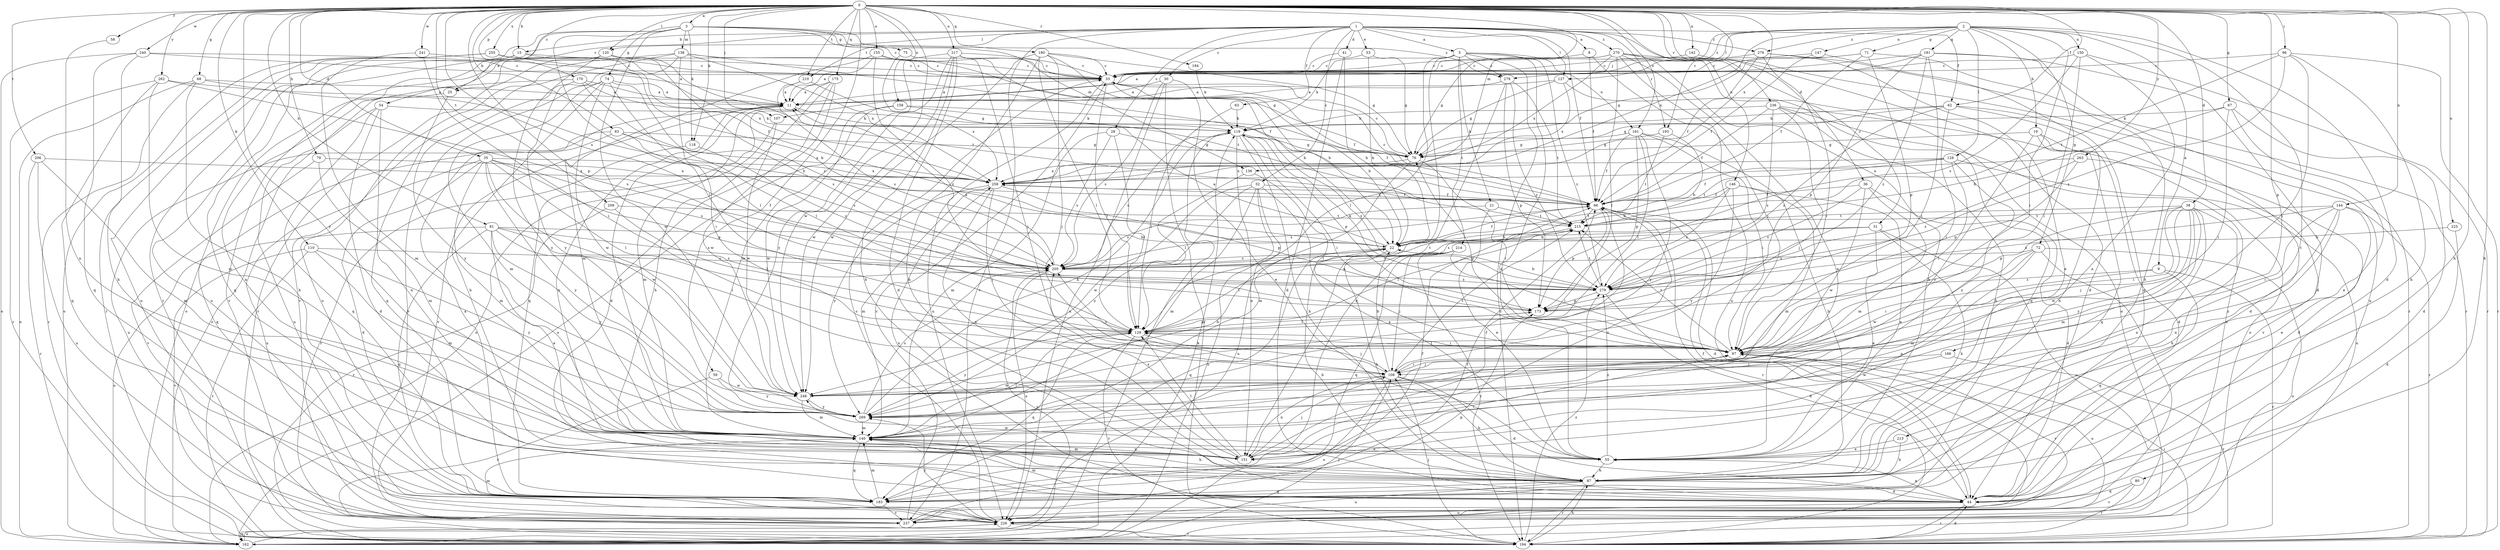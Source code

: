 strict digraph  {
0;
1;
2;
3;
5;
8;
9;
11;
15;
19;
21;
22;
25;
28;
30;
31;
32;
33;
35;
36;
38;
41;
44;
53;
54;
55;
58;
59;
62;
63;
66;
67;
68;
71;
72;
74;
75;
76;
79;
80;
81;
83;
87;
96;
97;
107;
108;
110;
118;
119;
120;
127;
128;
129;
136;
138;
140;
142;
144;
146;
147;
150;
151;
155;
158;
161;
162;
166;
170;
173;
175;
180;
181;
183;
184;
193;
194;
205;
206;
209;
210;
213;
214;
215;
217;
225;
226;
236;
237;
240;
241;
248;
255;
258;
262;
263;
269;
270;
276;
278;
279;
0 -> 3  [label=a];
0 -> 15  [label=b];
0 -> 25  [label=c];
0 -> 35  [label=d];
0 -> 36  [label=d];
0 -> 38  [label=d];
0 -> 58  [label=f];
0 -> 59  [label=f];
0 -> 62  [label=f];
0 -> 67  [label=g];
0 -> 68  [label=g];
0 -> 79  [label=h];
0 -> 80  [label=h];
0 -> 81  [label=h];
0 -> 83  [label=h];
0 -> 87  [label=h];
0 -> 96  [label=i];
0 -> 107  [label=j];
0 -> 110  [label=k];
0 -> 118  [label=k];
0 -> 120  [label=l];
0 -> 136  [label=m];
0 -> 142  [label=n];
0 -> 144  [label=n];
0 -> 146  [label=n];
0 -> 155  [label=o];
0 -> 158  [label=o];
0 -> 161  [label=o];
0 -> 166  [label=p];
0 -> 170  [label=p];
0 -> 173  [label=p];
0 -> 175  [label=q];
0 -> 180  [label=q];
0 -> 184  [label=r];
0 -> 193  [label=r];
0 -> 205  [label=s];
0 -> 206  [label=t];
0 -> 209  [label=t];
0 -> 210  [label=t];
0 -> 217  [label=u];
0 -> 225  [label=u];
0 -> 236  [label=v];
0 -> 240  [label=w];
0 -> 241  [label=w];
0 -> 248  [label=w];
0 -> 255  [label=x];
0 -> 258  [label=x];
0 -> 262  [label=y];
0 -> 263  [label=y];
0 -> 269  [label=y];
1 -> 5  [label=a];
1 -> 8  [label=a];
1 -> 15  [label=b];
1 -> 25  [label=c];
1 -> 28  [label=c];
1 -> 30  [label=c];
1 -> 31  [label=c];
1 -> 32  [label=c];
1 -> 41  [label=d];
1 -> 53  [label=e];
1 -> 62  [label=f];
1 -> 63  [label=f];
1 -> 66  [label=f];
1 -> 120  [label=l];
1 -> 127  [label=l];
1 -> 193  [label=r];
1 -> 210  [label=t];
1 -> 237  [label=v];
1 -> 270  [label=z];
1 -> 276  [label=z];
2 -> 9  [label=a];
2 -> 19  [label=b];
2 -> 44  [label=d];
2 -> 71  [label=g];
2 -> 72  [label=g];
2 -> 97  [label=i];
2 -> 107  [label=j];
2 -> 127  [label=l];
2 -> 128  [label=l];
2 -> 147  [label=n];
2 -> 150  [label=n];
2 -> 181  [label=q];
2 -> 213  [label=t];
2 -> 258  [label=x];
2 -> 276  [label=z];
2 -> 278  [label=z];
3 -> 33  [label=c];
3 -> 54  [label=e];
3 -> 74  [label=g];
3 -> 75  [label=g];
3 -> 118  [label=k];
3 -> 129  [label=l];
3 -> 136  [label=m];
3 -> 138  [label=m];
3 -> 194  [label=r];
3 -> 248  [label=w];
3 -> 278  [label=z];
5 -> 21  [label=b];
5 -> 55  [label=e];
5 -> 119  [label=k];
5 -> 129  [label=l];
5 -> 151  [label=n];
5 -> 161  [label=o];
5 -> 194  [label=r];
5 -> 214  [label=t];
5 -> 278  [label=z];
5 -> 279  [label=z];
8 -> 33  [label=c];
8 -> 66  [label=f];
8 -> 97  [label=i];
9 -> 97  [label=i];
9 -> 183  [label=q];
9 -> 194  [label=r];
9 -> 279  [label=z];
11 -> 119  [label=k];
11 -> 140  [label=m];
11 -> 151  [label=n];
11 -> 237  [label=v];
15 -> 33  [label=c];
15 -> 183  [label=q];
15 -> 226  [label=u];
15 -> 237  [label=v];
15 -> 258  [label=x];
19 -> 44  [label=d];
19 -> 76  [label=g];
19 -> 183  [label=q];
19 -> 237  [label=v];
19 -> 269  [label=y];
21 -> 55  [label=e];
21 -> 205  [label=s];
21 -> 215  [label=t];
22 -> 11  [label=a];
22 -> 66  [label=f];
22 -> 87  [label=h];
22 -> 183  [label=q];
22 -> 205  [label=s];
25 -> 162  [label=o];
25 -> 183  [label=q];
28 -> 76  [label=g];
28 -> 129  [label=l];
28 -> 140  [label=m];
28 -> 205  [label=s];
30 -> 11  [label=a];
30 -> 55  [label=e];
30 -> 194  [label=r];
30 -> 205  [label=s];
30 -> 226  [label=u];
31 -> 22  [label=b];
31 -> 55  [label=e];
31 -> 87  [label=h];
31 -> 205  [label=s];
31 -> 226  [label=u];
32 -> 55  [label=e];
32 -> 66  [label=f];
32 -> 140  [label=m];
32 -> 162  [label=o];
32 -> 226  [label=u];
32 -> 248  [label=w];
32 -> 269  [label=y];
33 -> 11  [label=a];
33 -> 22  [label=b];
33 -> 66  [label=f];
33 -> 129  [label=l];
33 -> 226  [label=u];
35 -> 44  [label=d];
35 -> 129  [label=l];
35 -> 140  [label=m];
35 -> 173  [label=p];
35 -> 205  [label=s];
35 -> 226  [label=u];
35 -> 248  [label=w];
35 -> 258  [label=x];
35 -> 269  [label=y];
36 -> 44  [label=d];
36 -> 66  [label=f];
36 -> 140  [label=m];
36 -> 248  [label=w];
36 -> 279  [label=z];
38 -> 87  [label=h];
38 -> 97  [label=i];
38 -> 108  [label=j];
38 -> 140  [label=m];
38 -> 151  [label=n];
38 -> 173  [label=p];
38 -> 215  [label=t];
38 -> 248  [label=w];
38 -> 269  [label=y];
41 -> 22  [label=b];
41 -> 33  [label=c];
41 -> 44  [label=d];
44 -> 22  [label=b];
44 -> 55  [label=e];
44 -> 66  [label=f];
44 -> 140  [label=m];
44 -> 194  [label=r];
44 -> 226  [label=u];
44 -> 258  [label=x];
53 -> 22  [label=b];
53 -> 33  [label=c];
53 -> 76  [label=g];
54 -> 44  [label=d];
54 -> 119  [label=k];
54 -> 151  [label=n];
54 -> 183  [label=q];
54 -> 226  [label=u];
55 -> 87  [label=h];
55 -> 248  [label=w];
55 -> 279  [label=z];
58 -> 151  [label=n];
59 -> 194  [label=r];
59 -> 248  [label=w];
59 -> 269  [label=y];
62 -> 44  [label=d];
62 -> 76  [label=g];
62 -> 87  [label=h];
62 -> 97  [label=i];
62 -> 119  [label=k];
62 -> 279  [label=z];
63 -> 119  [label=k];
63 -> 129  [label=l];
66 -> 33  [label=c];
66 -> 44  [label=d];
66 -> 151  [label=n];
66 -> 173  [label=p];
66 -> 194  [label=r];
66 -> 205  [label=s];
66 -> 215  [label=t];
66 -> 258  [label=x];
67 -> 22  [label=b];
67 -> 44  [label=d];
67 -> 55  [label=e];
67 -> 97  [label=i];
67 -> 119  [label=k];
68 -> 11  [label=a];
68 -> 22  [label=b];
68 -> 87  [label=h];
68 -> 162  [label=o];
68 -> 194  [label=r];
71 -> 33  [label=c];
71 -> 66  [label=f];
71 -> 76  [label=g];
71 -> 87  [label=h];
71 -> 173  [label=p];
72 -> 140  [label=m];
72 -> 151  [label=n];
72 -> 162  [label=o];
72 -> 205  [label=s];
72 -> 237  [label=v];
72 -> 248  [label=w];
74 -> 11  [label=a];
74 -> 87  [label=h];
74 -> 97  [label=i];
74 -> 129  [label=l];
74 -> 140  [label=m];
74 -> 237  [label=v];
74 -> 248  [label=w];
75 -> 33  [label=c];
75 -> 215  [label=t];
76 -> 33  [label=c];
76 -> 97  [label=i];
76 -> 140  [label=m];
76 -> 258  [label=x];
79 -> 140  [label=m];
79 -> 237  [label=v];
79 -> 258  [label=x];
80 -> 44  [label=d];
80 -> 194  [label=r];
80 -> 237  [label=v];
81 -> 22  [label=b];
81 -> 55  [label=e];
81 -> 97  [label=i];
81 -> 162  [label=o];
81 -> 183  [label=q];
81 -> 205  [label=s];
81 -> 269  [label=y];
81 -> 279  [label=z];
83 -> 76  [label=g];
83 -> 183  [label=q];
83 -> 205  [label=s];
83 -> 226  [label=u];
83 -> 258  [label=x];
87 -> 44  [label=d];
87 -> 183  [label=q];
87 -> 194  [label=r];
87 -> 226  [label=u];
96 -> 33  [label=c];
96 -> 87  [label=h];
96 -> 97  [label=i];
96 -> 194  [label=r];
96 -> 215  [label=t];
96 -> 279  [label=z];
97 -> 76  [label=g];
97 -> 108  [label=j];
97 -> 129  [label=l];
97 -> 215  [label=t];
97 -> 226  [label=u];
97 -> 237  [label=v];
107 -> 162  [label=o];
107 -> 248  [label=w];
108 -> 22  [label=b];
108 -> 44  [label=d];
108 -> 87  [label=h];
108 -> 97  [label=i];
108 -> 151  [label=n];
108 -> 162  [label=o];
108 -> 205  [label=s];
108 -> 215  [label=t];
108 -> 248  [label=w];
110 -> 140  [label=m];
110 -> 194  [label=r];
110 -> 205  [label=s];
110 -> 237  [label=v];
110 -> 269  [label=y];
118 -> 194  [label=r];
118 -> 279  [label=z];
119 -> 76  [label=g];
119 -> 87  [label=h];
119 -> 97  [label=i];
119 -> 151  [label=n];
119 -> 162  [label=o];
119 -> 173  [label=p];
119 -> 205  [label=s];
119 -> 279  [label=z];
120 -> 33  [label=c];
120 -> 162  [label=o];
120 -> 194  [label=r];
120 -> 205  [label=s];
120 -> 215  [label=t];
120 -> 269  [label=y];
127 -> 11  [label=a];
127 -> 76  [label=g];
127 -> 183  [label=q];
127 -> 258  [label=x];
128 -> 66  [label=f];
128 -> 97  [label=i];
128 -> 215  [label=t];
128 -> 226  [label=u];
128 -> 258  [label=x];
128 -> 269  [label=y];
129 -> 97  [label=i];
129 -> 108  [label=j];
129 -> 173  [label=p];
129 -> 183  [label=q];
129 -> 194  [label=r];
129 -> 269  [label=y];
136 -> 97  [label=i];
136 -> 129  [label=l];
138 -> 33  [label=c];
138 -> 66  [label=f];
138 -> 129  [label=l];
138 -> 226  [label=u];
138 -> 237  [label=v];
138 -> 258  [label=x];
138 -> 269  [label=y];
140 -> 11  [label=a];
140 -> 55  [label=e];
140 -> 87  [label=h];
140 -> 129  [label=l];
140 -> 151  [label=n];
140 -> 183  [label=q];
142 -> 33  [label=c];
142 -> 194  [label=r];
144 -> 55  [label=e];
144 -> 97  [label=i];
144 -> 151  [label=n];
144 -> 194  [label=r];
144 -> 215  [label=t];
144 -> 269  [label=y];
144 -> 279  [label=z];
146 -> 22  [label=b];
146 -> 55  [label=e];
146 -> 66  [label=f];
146 -> 140  [label=m];
146 -> 269  [label=y];
146 -> 279  [label=z];
147 -> 33  [label=c];
147 -> 66  [label=f];
147 -> 183  [label=q];
150 -> 33  [label=c];
150 -> 97  [label=i];
150 -> 151  [label=n];
150 -> 194  [label=r];
150 -> 205  [label=s];
151 -> 66  [label=f];
151 -> 97  [label=i];
151 -> 108  [label=j];
151 -> 129  [label=l];
151 -> 140  [label=m];
151 -> 205  [label=s];
155 -> 11  [label=a];
155 -> 33  [label=c];
155 -> 76  [label=g];
155 -> 140  [label=m];
155 -> 279  [label=z];
158 -> 66  [label=f];
158 -> 119  [label=k];
158 -> 162  [label=o];
158 -> 248  [label=w];
161 -> 66  [label=f];
161 -> 76  [label=g];
161 -> 87  [label=h];
161 -> 97  [label=i];
161 -> 129  [label=l];
161 -> 173  [label=p];
161 -> 269  [label=y];
162 -> 108  [label=j];
162 -> 119  [label=k];
162 -> 205  [label=s];
162 -> 226  [label=u];
166 -> 108  [label=j];
166 -> 194  [label=r];
166 -> 248  [label=w];
170 -> 11  [label=a];
170 -> 76  [label=g];
170 -> 151  [label=n];
170 -> 205  [label=s];
170 -> 269  [label=y];
173 -> 129  [label=l];
175 -> 11  [label=a];
175 -> 44  [label=d];
175 -> 87  [label=h];
175 -> 183  [label=q];
175 -> 248  [label=w];
180 -> 22  [label=b];
180 -> 33  [label=c];
180 -> 76  [label=g];
180 -> 87  [label=h];
180 -> 108  [label=j];
180 -> 129  [label=l];
180 -> 248  [label=w];
181 -> 11  [label=a];
181 -> 33  [label=c];
181 -> 44  [label=d];
181 -> 97  [label=i];
181 -> 173  [label=p];
181 -> 226  [label=u];
181 -> 279  [label=z];
183 -> 11  [label=a];
183 -> 66  [label=f];
183 -> 140  [label=m];
183 -> 237  [label=v];
184 -> 119  [label=k];
193 -> 22  [label=b];
193 -> 76  [label=g];
193 -> 215  [label=t];
194 -> 44  [label=d];
194 -> 87  [label=h];
194 -> 97  [label=i];
194 -> 108  [label=j];
194 -> 279  [label=z];
205 -> 11  [label=a];
205 -> 215  [label=t];
205 -> 226  [label=u];
205 -> 279  [label=z];
206 -> 140  [label=m];
206 -> 194  [label=r];
206 -> 226  [label=u];
206 -> 258  [label=x];
209 -> 129  [label=l];
209 -> 194  [label=r];
209 -> 215  [label=t];
210 -> 11  [label=a];
210 -> 205  [label=s];
210 -> 258  [label=x];
213 -> 55  [label=e];
213 -> 87  [label=h];
214 -> 97  [label=i];
214 -> 108  [label=j];
214 -> 129  [label=l];
214 -> 183  [label=q];
214 -> 194  [label=r];
214 -> 205  [label=s];
215 -> 22  [label=b];
215 -> 129  [label=l];
217 -> 22  [label=b];
217 -> 33  [label=c];
217 -> 44  [label=d];
217 -> 87  [label=h];
217 -> 108  [label=j];
217 -> 140  [label=m];
217 -> 248  [label=w];
217 -> 269  [label=y];
225 -> 22  [label=b];
225 -> 44  [label=d];
226 -> 33  [label=c];
226 -> 140  [label=m];
226 -> 162  [label=o];
226 -> 194  [label=r];
226 -> 269  [label=y];
236 -> 66  [label=f];
236 -> 87  [label=h];
236 -> 108  [label=j];
236 -> 119  [label=k];
236 -> 162  [label=o];
236 -> 226  [label=u];
236 -> 279  [label=z];
237 -> 33  [label=c];
237 -> 66  [label=f];
237 -> 173  [label=p];
240 -> 11  [label=a];
240 -> 33  [label=c];
240 -> 87  [label=h];
240 -> 162  [label=o];
240 -> 183  [label=q];
241 -> 33  [label=c];
241 -> 97  [label=i];
241 -> 140  [label=m];
248 -> 22  [label=b];
248 -> 140  [label=m];
248 -> 269  [label=y];
255 -> 22  [label=b];
255 -> 33  [label=c];
255 -> 66  [label=f];
255 -> 162  [label=o];
255 -> 194  [label=r];
255 -> 226  [label=u];
258 -> 66  [label=f];
258 -> 108  [label=j];
258 -> 140  [label=m];
258 -> 151  [label=n];
258 -> 173  [label=p];
258 -> 269  [label=y];
262 -> 11  [label=a];
262 -> 140  [label=m];
262 -> 183  [label=q];
262 -> 194  [label=r];
262 -> 205  [label=s];
263 -> 44  [label=d];
263 -> 173  [label=p];
263 -> 258  [label=x];
263 -> 279  [label=z];
269 -> 119  [label=k];
269 -> 140  [label=m];
269 -> 205  [label=s];
270 -> 33  [label=c];
270 -> 44  [label=d];
270 -> 55  [label=e];
270 -> 76  [label=g];
270 -> 87  [label=h];
270 -> 129  [label=l];
270 -> 162  [label=o];
270 -> 226  [label=u];
270 -> 258  [label=x];
276 -> 33  [label=c];
276 -> 55  [label=e];
276 -> 66  [label=f];
276 -> 97  [label=i];
276 -> 194  [label=r];
278 -> 11  [label=a];
278 -> 173  [label=p];
278 -> 183  [label=q];
278 -> 215  [label=t];
278 -> 279  [label=z];
279 -> 22  [label=b];
279 -> 44  [label=d];
279 -> 119  [label=k];
279 -> 173  [label=p];
279 -> 215  [label=t];
}

